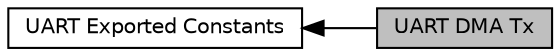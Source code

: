 digraph "UART DMA Tx"
{
  edge [fontname="Helvetica",fontsize="10",labelfontname="Helvetica",labelfontsize="10"];
  node [fontname="Helvetica",fontsize="10",shape=box];
  rankdir=LR;
  Node1 [label="UART DMA Tx",height=0.2,width=0.4,color="black", fillcolor="grey75", style="filled", fontcolor="black",tooltip=" "];
  Node2 [label="UART Exported Constants",height=0.2,width=0.4,color="black", fillcolor="white", style="filled",URL="$group__UART__Exported__Constants.html",tooltip=" "];
  Node2->Node1 [shape=plaintext, dir="back", style="solid"];
}
